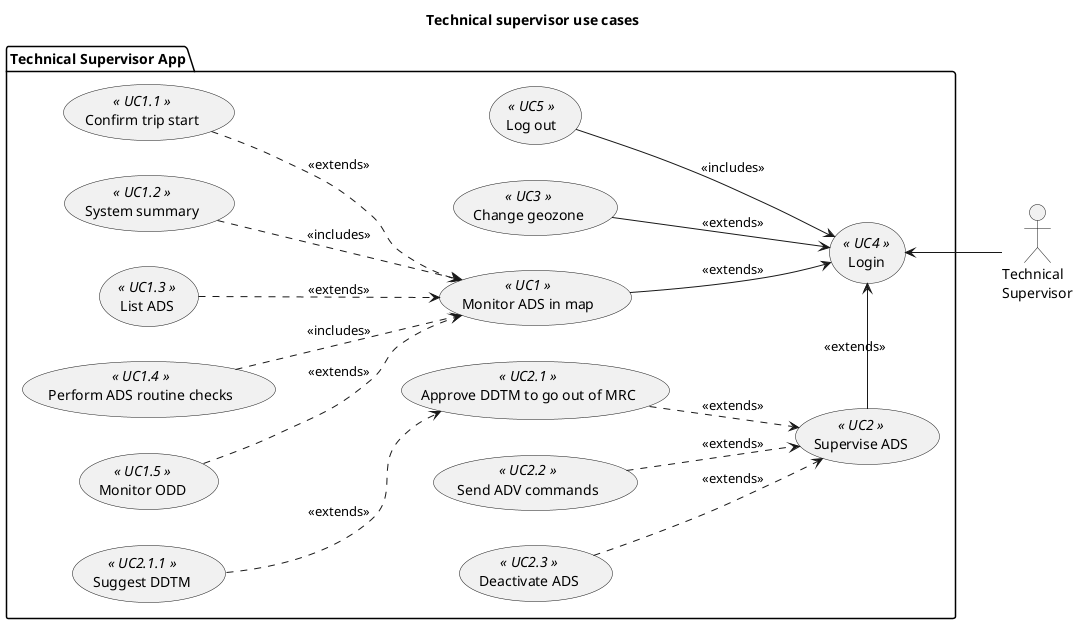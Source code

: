 @startuml ts_use_cases
title Technical supervisor use cases

left to right direction

actor :Technical\nSupervisor: as TS1

package "Technical Supervisor App" {
    usecase UC4 as (Login) <<  UC4  >>
    usecase UC5 as (Log out) <<  UC5  >>
    usecase UC1 as (Monitor ADS in map)<<  UC1  >>
    usecase UC2 as (Supervise ADS) <<  UC2  >>
    usecase UC3 as (Change geozone) <<  UC3  >>

    ' Supervise system
    usecase UC100 as (Confirm trip start) <<  UC1.1  >>
    usecase UC101 as (System summary) <<  UC1.2  >>
    usecase UC102 as (List ADS) <<  UC1.3  >>
    ' UC103 as  usecase "Confirm ADS DDT" as 
    usecase UC104 as (Perform ADS routine checks) <<  UC1.4  >>
    usecase UC105 as (Monitor ODD) <<  UC1.5  >>

    ' Supervise ADS
    usecase UC202 as (Approve DDTM to go out of MRC) <<  UC2.1  >>

    ' ADS actions
    usecase UC303 as (Suggest DDTM) <<  UC2.1.1  >>
    usecase UC304 as (Send ADV commands) <<  UC2.2  >>
    usecase UC305 as (Deactivate ADS) <<  UC2.3  >>
    ' usecase UC304 as (Send ADS commands) <<  UC2.2  >>
}

' User connections
TS1 -up-> UC4
UC2 -> UC4 : <<extends>> 
UC1 --> UC4 : <<extends>> 
UC3 --> UC4 : <<extends>> 
UC5 --> UC4 : <<includes>>

' Supervise system
UC100 --> UC1 #line.dashed : <<extends>>
UC101 --> UC1 #line.dashed : <<includes>>
UC102 --> UC1 #line.dashed : <<extends>>
UC104 --> UC1 #line.dashed : <<includes>>
UC105 --> UC1 #line.dashed : <<extends>>

' Supervise ADS
UC202 --> UC2 #line.dashed : <<extends>>
UC303 --> UC202 #line.dashed : <<extends>>
UC304 --> UC2 #line.dashed : <<extends>>
UC305 --> UC2 #line.dashed : <<extends>>

@enduml

